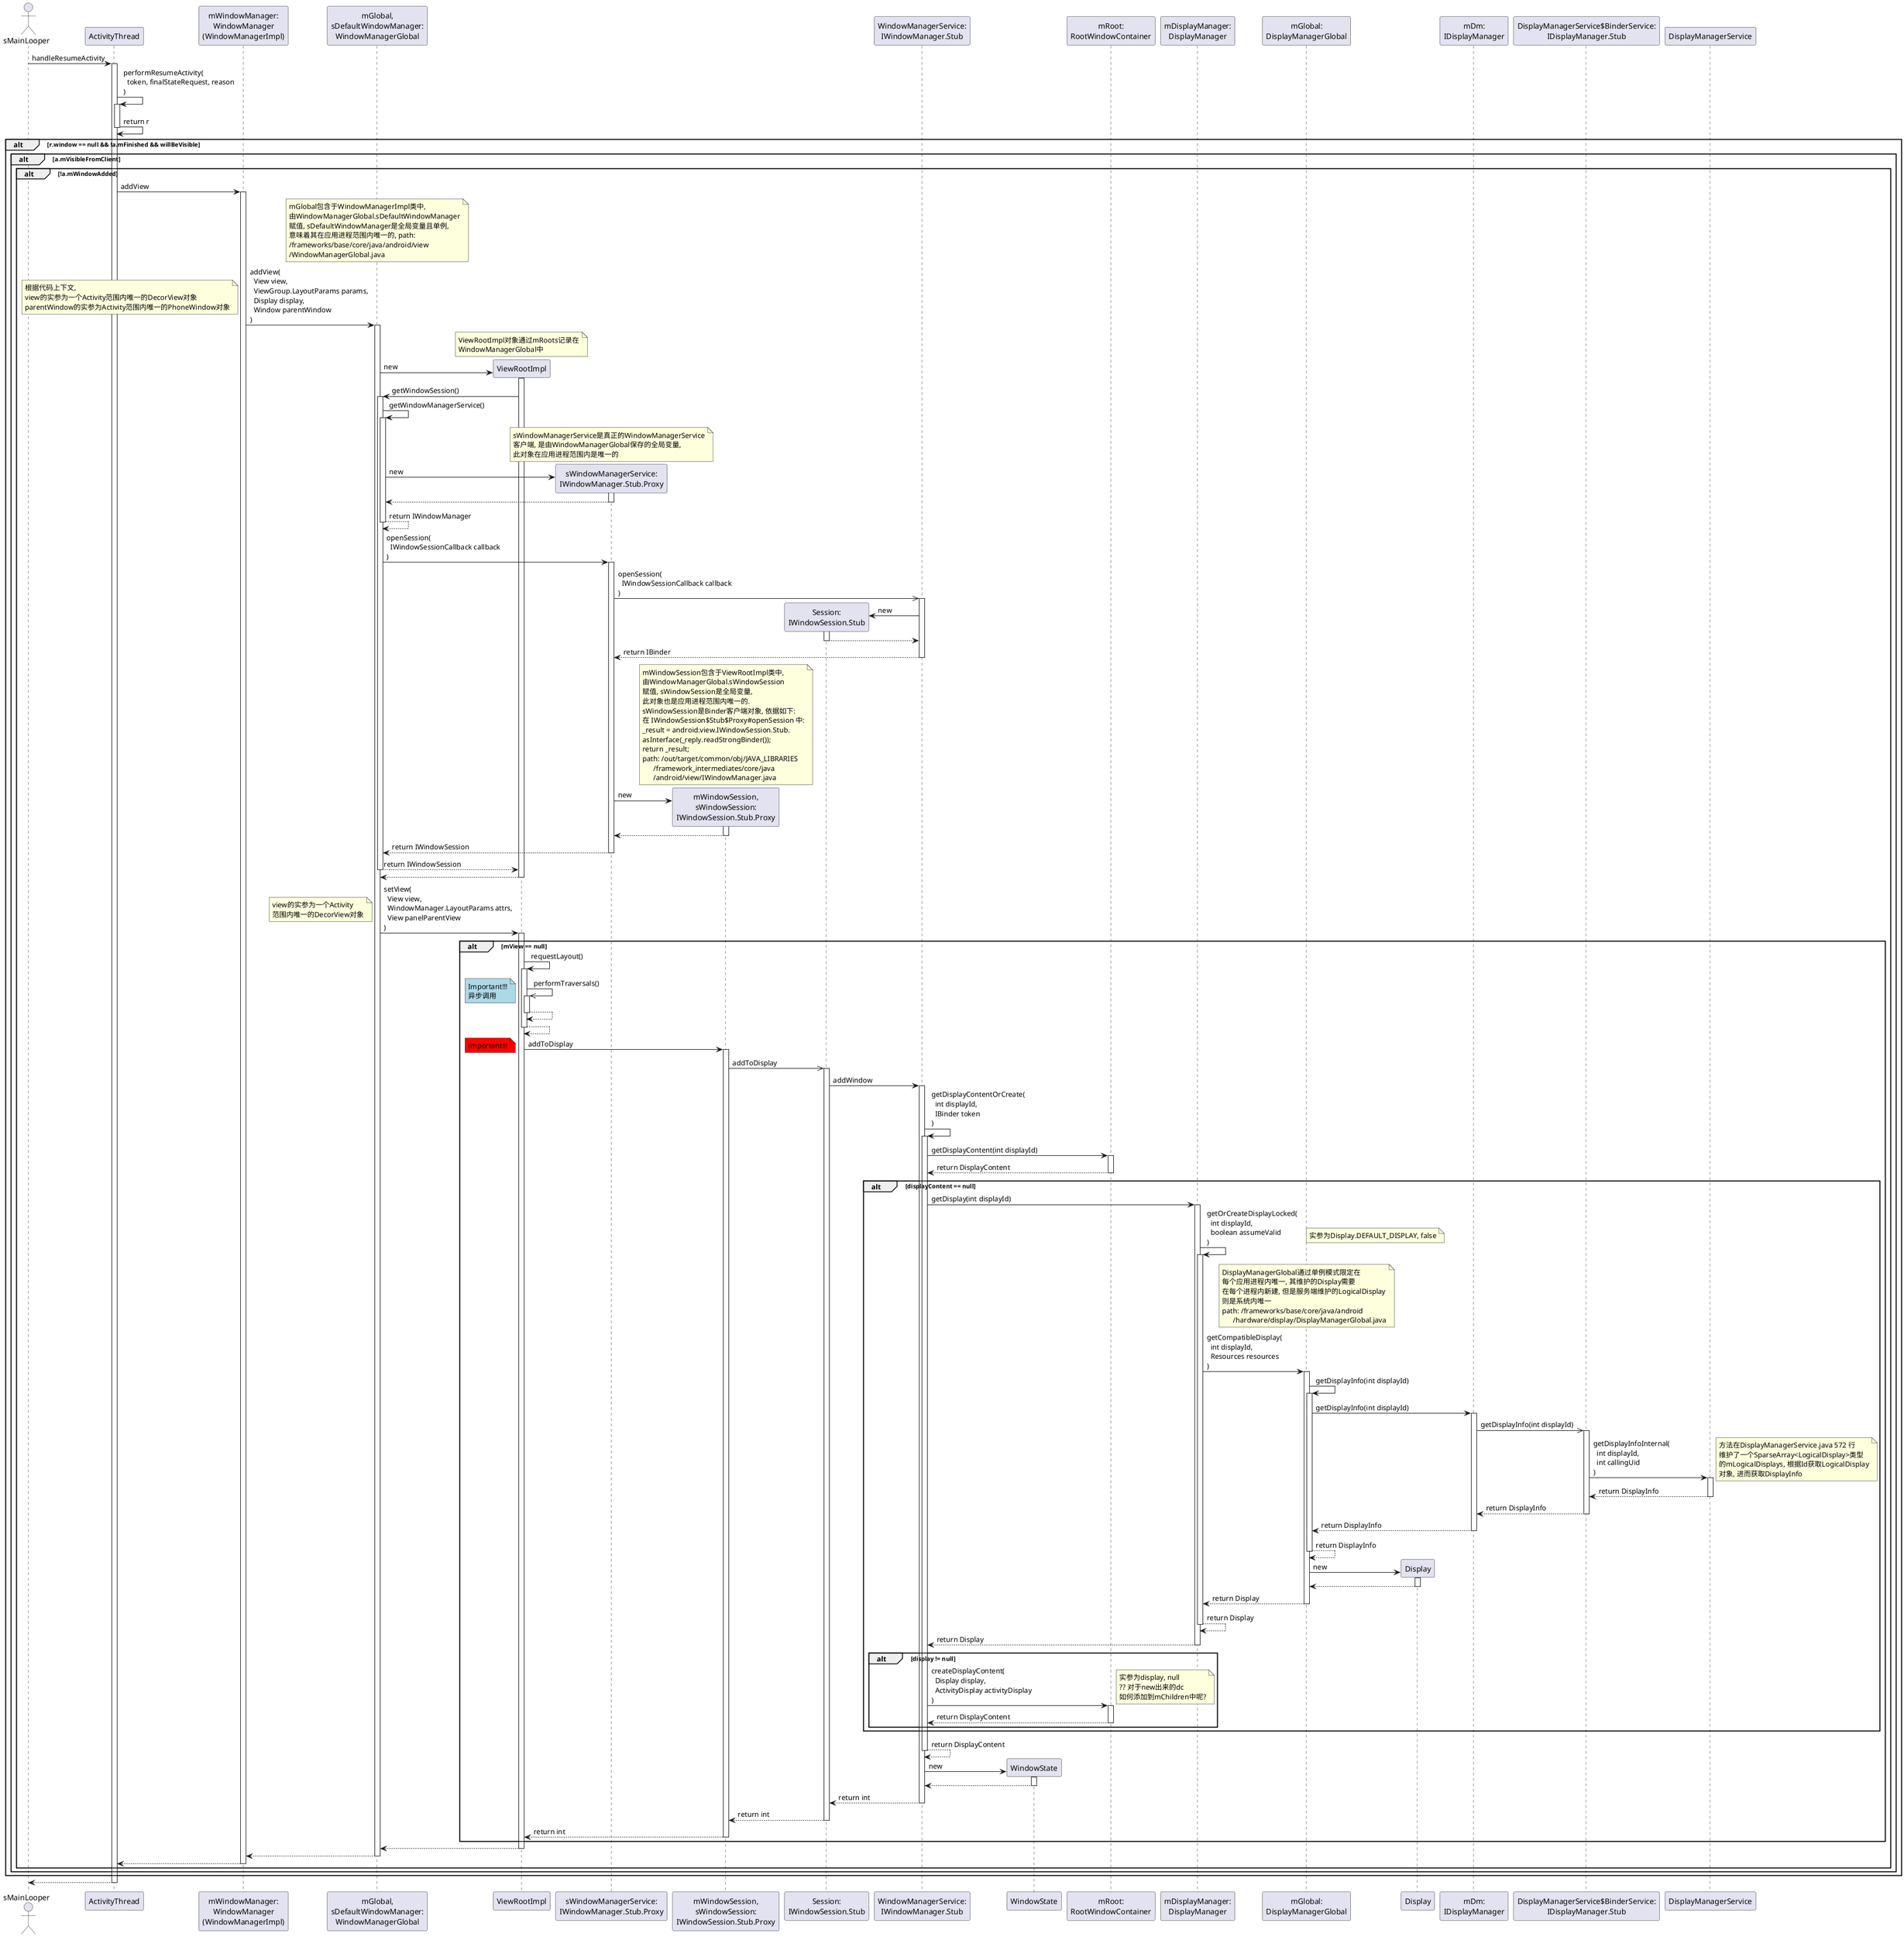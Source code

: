 @startuml

actor sMainLooper as Looper

participant ActivityThread as at

participant "mWindowManager:\nWindowManager\n(WindowManagerImpl)" as wm
participant "mGlobal,\nsDefaultWindowManager:\nWindowManagerGlobal" as wmg
participant ViewRootImpl as vri
participant "sWindowManagerService:\nIWindowManager.Stub.Proxy" as wms_pxy
participant "mWindowSession,\nsWindowSession:\nIWindowSession.Stub.Proxy" as session_pxy

participant "Session:\nIWindowSession.Stub" as session_stub
participant "WindowManagerService:\nIWindowManager.Stub" as wms_stub
/'
participant "PhoneWindowManager:\nWindowManagerPolicy" as phwm
'/
participant "WindowState" as win
participant "mRoot:\nRootWindowContainer" as rwc
participant "mDisplayManager:\nDisplayManager" as dmg
/' /frameworks/base/core/java/android/hardware/display/DisplayManager.java '/
participant "mGlobal:\nDisplayManagerGlobal" as dmg_g
/' /frameworks/base/core/java/android/hardware/display/DisplayManagerGlobal.java '/
participant "Display" as dply
participant "mDm:\nIDisplayManager" as dm_pxy
participant "DisplayManagerService$BinderService:\nIDisplayManager.Stub" as dm_stub
/' /frameworks/base/core/java/android/hardware/display/IDisplayManager.aidl '/
/' /frameworks/base/services/core/java/com/android/server/display/DisplayManagerService.java '/
/' /frameworks/base/services/core/java/com/android/server/display/LogicalDisplay.java '/



Looper -> at : handleResumeActivity
activate at

    at -> at : performResumeActivity(\n  token, finalStateRequest, reason\n)
    activate at
    at -> at : return r
    deactivate at

    alt r.window == null && !a.mFinished && willBeVisible
    alt a.mVisibleFromClient
    alt !a.mWindowAdded
        at -> wm : addView
        activate wm
note over wmg
mGlobal包含于WindowManagerImpl类中,
由WindowManagerGlobal.sDefaultWindowManager
赋值, sDefaultWindowManager是全局变量且单例,
意味着其在应用进程范围内唯一的, path:
/frameworks/base/core/java/android/view
/WindowManagerGlobal.java
end note
            wm -> wmg : addView(\n  View view,\n  ViewGroup.LayoutParams params,\n  Display display,\n  Window parentWindow\n)
            activate wmg
            note left
            根据代码上下文,
            view的实参为一个Activity范围内唯一的DecorView对象
            parentWindow的实参为Activity范围内唯一的PhoneWindow对象
            end note
note over vri
ViewRootImpl对象通过mRoots记录在
WindowManagerGlobal中
end note
                create vri
                wmg -> vri : new
                activate vri
                    vri -> wmg : getWindowSession()
                    activate wmg
                        wmg -> wmg : getWindowManagerService()
                        activate wmg
note over wms_pxy
sWindowManagerService是真正的WindowManagerService
客户端, 是由WindowManagerGlobal保存的全局变量,
此对象在应用进程范围内是唯一的
end note
                            create wms_pxy
                            wmg -> wms_pxy : new
                            activate wms_pxy
                            wms_pxy --> wmg
                            deactivate wms_pxy
                        wmg --> wmg : return IWindowManager
                        deactivate wmg
                        wmg -> wms_pxy : openSession(\n  IWindowSessionCallback callback\n)
                        activate wms_pxy
                            wms_pxy ->> wms_stub : openSession(\n  IWindowSessionCallback callback\n)
                            activate wms_stub
                                create session_stub
                                wms_stub -> session_stub : new
                                activate session_stub
                                session_stub --> wms_stub
                                deactivate session_stub
                            wms_stub --> wms_pxy : return IBinder
                            deactivate wms_stub
note over session_pxy
mWindowSession包含于ViewRootImpl类中,
由WindowManagerGlobal.sWindowSession
赋值, sWindowSession是全局变量, 
此对象也是应用进程范围内唯一的.
sWindowSession是Binder客户端对象, 依据如下:
在 IWindowSession$Stub$Proxy#openSession 中:
_result = android.view.IWindowSession.Stub.
asInterface(_reply.readStrongBinder());
return _result;
path: /out/target/common/obj/JAVA_LIBRARIES
      /framework_intermediates/core/java
      /android/view/IWindowManager.java
end note
                            create session_pxy
                            wms_pxy -> session_pxy : new
                            activate session_pxy
                            session_pxy --> wms_pxy
                            deactivate session_pxy

                        wms_pxy --> wmg : return IWindowSession
                        deactivate wms_pxy
                    wmg --> vri : return IWindowSession
                    deactivate wmg
                vri --> wmg
                deactivate vri

                wmg -> vri : setView(\n  View view,\n  WindowManager.LayoutParams attrs,\n  View panelParentView\n)
                activate vri
                note left
                view的实参为一个Activity
                范围内唯一的DecorView对象
                end note
                    alt mView == null

                        vri -> vri : requestLayout()
                        activate vri
                                    vri ->> vri : performTraversals()
                                    activate vri
                                    note left #LightBlue
                                    Important!!!
                                    异步调用
                                    end note
                                    vri --> vri
                                    deactivate vri
                        vri --> vri
                        deactivate vri

                        vri -> session_pxy : addToDisplay
                        note left #Red
                        Important!!!
                        end note
                        activate session_pxy
                            session_pxy ->> session_stub : addToDisplay
                            activate session_stub
                                session_stub -> wms_stub : addWindow
                                activate wms_stub
/'
note over phwm
PhoneWindowManager实现
WindowManagerPolicy接口
end note
                                    wms_stub -> phwm : checkAddPermission(\n  WindowManager.LayoutParams attrs,\n  int[] outAppOp\n)
                                    activate phwm
                                    note right
                                    非系统窗口可以直接添加
                                    TYPE_TOAST系统窗口也
                                    可以直接添加
                                    TYPE_PHONE, 
                                    TYPE_SYSTYM_ERROR等系统窗口
                                    需要权限检查
                                    end note
                                    phwm --> wms_stub : return int
                                    deactivate phwm
'/

                                    wms_stub -> wms_stub : getDisplayContentOrCreate(\n  int displayId,\n  IBinder token\n)
                                    activate wms_stub
                                        wms_stub -> rwc : getDisplayContent(int displayId)
                                        activate rwc
                                        rwc --> wms_stub : return DisplayContent
                                        deactivate rwc
                                        alt displayContent == null
                                            wms_stub -> dmg : getDisplay(int displayId)
                                            activate dmg
                                                dmg -> dmg : getOrCreateDisplayLocked(\n  int displayId,\n  boolean assumeValid\n)
                                                activate dmg
                                                note right : 实参为Display.DEFAULT_DISPLAY, false
note over dmg_g
DisplayManagerGlobal通过单例模式限定在
每个应用进程内唯一, 其维护的Display需要
在每个进程内新建, 但是服务端维护的LogicalDisplay
则是系统内唯一
path: /frameworks/base/core/java/android
      /hardware/display/DisplayManagerGlobal.java
end note
                                                    dmg -> dmg_g : getCompatibleDisplay(\n  int displayId,\n  Resources resources\n)
                                                    activate dmg_g

                                                        dmg_g -> dmg_g : getDisplayInfo(int displayId)
                                                        activate dmg_g
                                                            dmg_g -> dm_pxy : getDisplayInfo(int displayId)
                                                            activate dm_pxy
                                                                dm_pxy ->> dm_stub : getDisplayInfo(int displayId)
                                                                activate dm_stub
                                                                    dm_stub -> DisplayManagerService : getDisplayInfoInternal(\n  int displayId,\n  int callingUid\n)
                                                                    activate DisplayManagerService
                                                                    note right
                                                                    方法在DisplayManagerService.java 572 行
                                                                    维护了一个SparseArray<LogicalDisplay>类型
                                                                    的mLogicalDisplays, 根据Id获取LogicalDisplay
                                                                    对象, 进而获取DisplayInfo
                                                                    end note
                                                                    DisplayManagerService --> dm_stub : return DisplayInfo
                                                                    deactivate DisplayManagerService
                                                                dm_stub --> dm_pxy : return DisplayInfo
                                                                deactivate dm_stub
                                                            dm_pxy --> dmg_g : return DisplayInfo
                                                            deactivate dm_pxy
                                                        dmg_g --> dmg_g : return DisplayInfo
                                                        deactivate dmg_g

                                                        create dply
                                                        dmg_g -> dply : new
                                                        activate dply
                                                        dply --> dmg_g
                                                        deactivate dply

                                                    dmg_g --> dmg : return Display
                                                    deactivate dmg_g
                                                dmg --> dmg : return Display
                                                deactivate dmg
                                            dmg --> wms_stub : return Display
                                            deactivate dmg

                                            alt display != null
                                                wms_stub -> rwc : createDisplayContent(\n  Display display,\n  ActivityDisplay activityDisplay\n)
                                                activate rwc
                                                note right
                                                实参为display, null
                                                ?? 对于new出来的dc
                                                如何添加到mChildren中呢?
                                                end note
                                                rwc --> wms_stub : return DisplayContent
                                                deactivate rwc
                                            end

                                        end
                                    wms_stub --> wms_stub : return DisplayContent
                                    deactivate wms_stub

                                    create win
                                    wms_stub -> win : new
                                    activate win
                                    win --> wms_stub
                                    deactivate win


                                wms_stub --> session_stub : return int
                                deactivate wms_stub
                            session_stub --> session_pxy : return int
                            deactivate session_stub
                        session_pxy --> vri : return int
                        deactivate session_pxy

                    end
                vri --> wmg
                deactivate vri

            wmg --> wm
            deactivate wmg
        wm --> at
        deactivate wm
    end
    end
    end

at --> Looper
deactivate at



@enduml